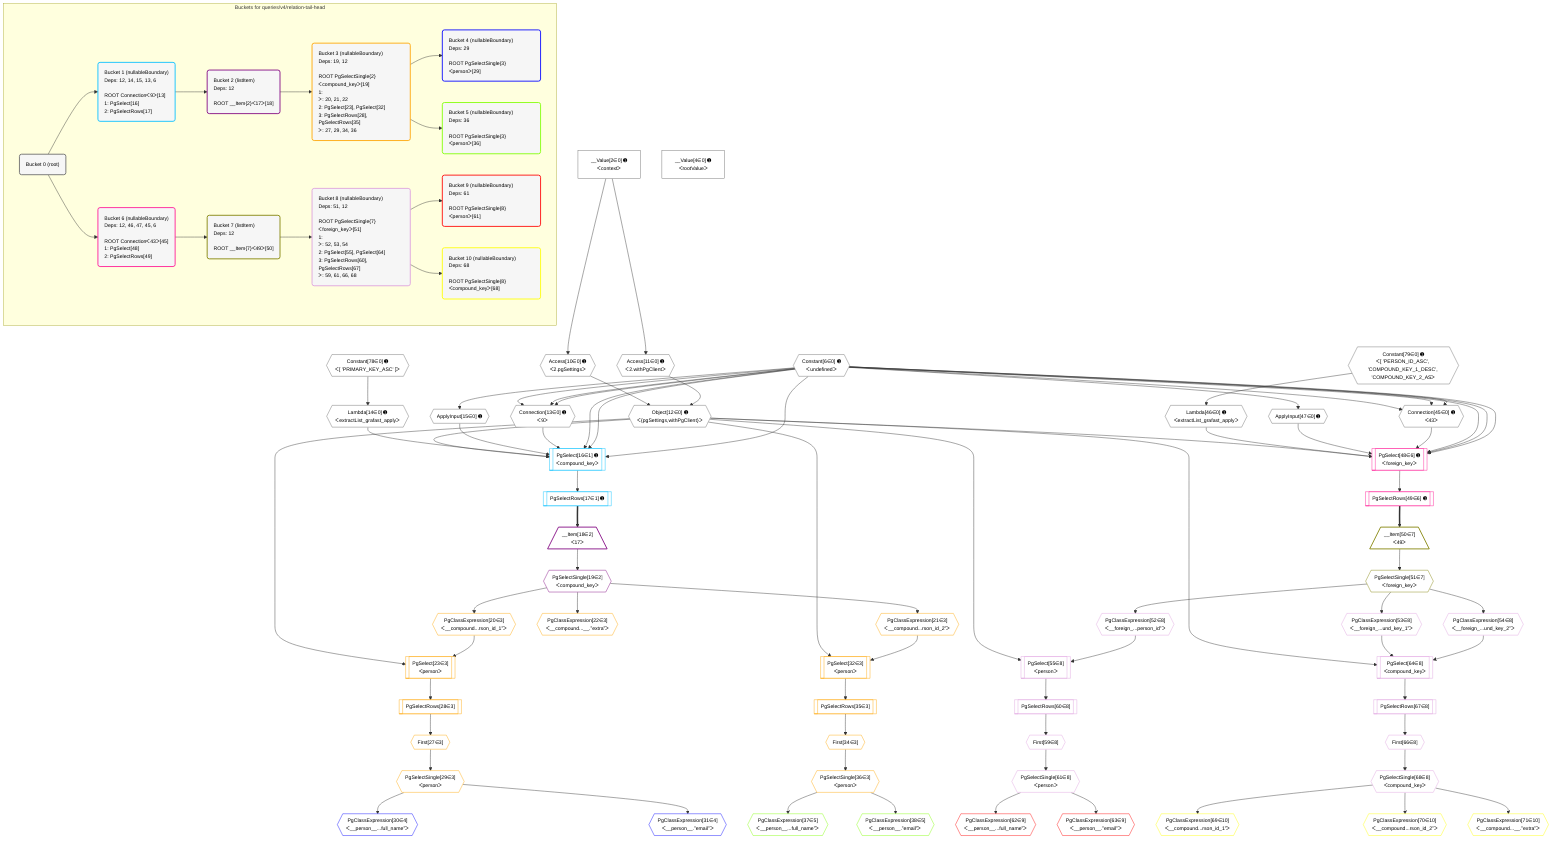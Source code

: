%%{init: {'themeVariables': { 'fontSize': '12px'}}}%%
graph TD
    classDef path fill:#eee,stroke:#000,color:#000
    classDef plan fill:#fff,stroke-width:1px,color:#000
    classDef itemplan fill:#fff,stroke-width:2px,color:#000
    classDef unbatchedplan fill:#dff,stroke-width:1px,color:#000
    classDef sideeffectplan fill:#fcc,stroke-width:2px,color:#000
    classDef bucket fill:#f6f6f6,color:#000,stroke-width:2px,text-align:left


    %% plan dependencies
    Connection13{{"Connection[13∈0] ➊<br />ᐸ9ᐳ"}}:::plan
    Constant6{{"Constant[6∈0] ➊<br />ᐸundefinedᐳ"}}:::plan
    Constant6 & Constant6 & Constant6 --> Connection13
    Connection45{{"Connection[45∈0] ➊<br />ᐸ43ᐳ"}}:::plan
    Constant6 & Constant6 & Constant6 --> Connection45
    Object12{{"Object[12∈0] ➊<br />ᐸ{pgSettings,withPgClient}ᐳ"}}:::plan
    Access10{{"Access[10∈0] ➊<br />ᐸ2.pgSettingsᐳ"}}:::plan
    Access11{{"Access[11∈0] ➊<br />ᐸ2.withPgClientᐳ"}}:::plan
    Access10 & Access11 --> Object12
    __Value2["__Value[2∈0] ➊<br />ᐸcontextᐳ"]:::plan
    __Value2 --> Access10
    __Value2 --> Access11
    Lambda14{{"Lambda[14∈0] ➊<br />ᐸextractList_grafast_applyᐳ"}}:::plan
    Constant78{{"Constant[78∈0] ➊<br />ᐸ[ 'PRIMARY_KEY_ASC' ]ᐳ"}}:::plan
    Constant78 --> Lambda14
    ApplyInput15{{"ApplyInput[15∈0] ➊"}}:::plan
    Constant6 --> ApplyInput15
    Lambda46{{"Lambda[46∈0] ➊<br />ᐸextractList_grafast_applyᐳ"}}:::plan
    Constant79{{"Constant[79∈0] ➊<br />ᐸ[ 'PERSON_ID_ASC', 'COMPOUND_KEY_1_DESC', 'COMPOUND_KEY_2_ASᐳ"}}:::plan
    Constant79 --> Lambda46
    ApplyInput47{{"ApplyInput[47∈0] ➊"}}:::plan
    Constant6 --> ApplyInput47
    __Value4["__Value[4∈0] ➊<br />ᐸrootValueᐳ"]:::plan
    PgSelect16[["PgSelect[16∈1] ➊<br />ᐸcompound_keyᐳ"]]:::plan
    Object12 & Lambda14 & ApplyInput15 & Connection13 & Constant6 & Constant6 & Constant6 --> PgSelect16
    PgSelectRows17[["PgSelectRows[17∈1] ➊"]]:::plan
    PgSelect16 --> PgSelectRows17
    __Item18[/"__Item[18∈2]<br />ᐸ17ᐳ"\]:::itemplan
    PgSelectRows17 ==> __Item18
    PgSelectSingle19{{"PgSelectSingle[19∈2]<br />ᐸcompound_keyᐳ"}}:::plan
    __Item18 --> PgSelectSingle19
    PgSelect23[["PgSelect[23∈3]<br />ᐸpersonᐳ"]]:::plan
    PgClassExpression20{{"PgClassExpression[20∈3]<br />ᐸ__compound...rson_id_1”ᐳ"}}:::plan
    Object12 & PgClassExpression20 --> PgSelect23
    PgSelect32[["PgSelect[32∈3]<br />ᐸpersonᐳ"]]:::plan
    PgClassExpression21{{"PgClassExpression[21∈3]<br />ᐸ__compound...rson_id_2”ᐳ"}}:::plan
    Object12 & PgClassExpression21 --> PgSelect32
    PgSelectSingle19 --> PgClassExpression20
    PgSelectSingle19 --> PgClassExpression21
    PgClassExpression22{{"PgClassExpression[22∈3]<br />ᐸ__compound...__.”extra”ᐳ"}}:::plan
    PgSelectSingle19 --> PgClassExpression22
    First27{{"First[27∈3]"}}:::plan
    PgSelectRows28[["PgSelectRows[28∈3]"]]:::plan
    PgSelectRows28 --> First27
    PgSelect23 --> PgSelectRows28
    PgSelectSingle29{{"PgSelectSingle[29∈3]<br />ᐸpersonᐳ"}}:::plan
    First27 --> PgSelectSingle29
    First34{{"First[34∈3]"}}:::plan
    PgSelectRows35[["PgSelectRows[35∈3]"]]:::plan
    PgSelectRows35 --> First34
    PgSelect32 --> PgSelectRows35
    PgSelectSingle36{{"PgSelectSingle[36∈3]<br />ᐸpersonᐳ"}}:::plan
    First34 --> PgSelectSingle36
    PgClassExpression30{{"PgClassExpression[30∈4]<br />ᐸ__person__...full_name”ᐳ"}}:::plan
    PgSelectSingle29 --> PgClassExpression30
    PgClassExpression31{{"PgClassExpression[31∈4]<br />ᐸ__person__.”email”ᐳ"}}:::plan
    PgSelectSingle29 --> PgClassExpression31
    PgClassExpression37{{"PgClassExpression[37∈5]<br />ᐸ__person__...full_name”ᐳ"}}:::plan
    PgSelectSingle36 --> PgClassExpression37
    PgClassExpression38{{"PgClassExpression[38∈5]<br />ᐸ__person__.”email”ᐳ"}}:::plan
    PgSelectSingle36 --> PgClassExpression38
    PgSelect48[["PgSelect[48∈6] ➊<br />ᐸforeign_keyᐳ"]]:::plan
    Object12 & Lambda46 & ApplyInput47 & Connection45 & Constant6 & Constant6 & Constant6 --> PgSelect48
    PgSelectRows49[["PgSelectRows[49∈6] ➊"]]:::plan
    PgSelect48 --> PgSelectRows49
    __Item50[/"__Item[50∈7]<br />ᐸ49ᐳ"\]:::itemplan
    PgSelectRows49 ==> __Item50
    PgSelectSingle51{{"PgSelectSingle[51∈7]<br />ᐸforeign_keyᐳ"}}:::plan
    __Item50 --> PgSelectSingle51
    PgSelect64[["PgSelect[64∈8]<br />ᐸcompound_keyᐳ"]]:::plan
    PgClassExpression53{{"PgClassExpression[53∈8]<br />ᐸ__foreign_...und_key_1”ᐳ"}}:::plan
    PgClassExpression54{{"PgClassExpression[54∈8]<br />ᐸ__foreign_...und_key_2”ᐳ"}}:::plan
    Object12 & PgClassExpression53 & PgClassExpression54 --> PgSelect64
    PgSelect55[["PgSelect[55∈8]<br />ᐸpersonᐳ"]]:::plan
    PgClassExpression52{{"PgClassExpression[52∈8]<br />ᐸ__foreign_...person_id”ᐳ"}}:::plan
    Object12 & PgClassExpression52 --> PgSelect55
    PgSelectSingle51 --> PgClassExpression52
    PgSelectSingle51 --> PgClassExpression53
    PgSelectSingle51 --> PgClassExpression54
    First59{{"First[59∈8]"}}:::plan
    PgSelectRows60[["PgSelectRows[60∈8]"]]:::plan
    PgSelectRows60 --> First59
    PgSelect55 --> PgSelectRows60
    PgSelectSingle61{{"PgSelectSingle[61∈8]<br />ᐸpersonᐳ"}}:::plan
    First59 --> PgSelectSingle61
    First66{{"First[66∈8]"}}:::plan
    PgSelectRows67[["PgSelectRows[67∈8]"]]:::plan
    PgSelectRows67 --> First66
    PgSelect64 --> PgSelectRows67
    PgSelectSingle68{{"PgSelectSingle[68∈8]<br />ᐸcompound_keyᐳ"}}:::plan
    First66 --> PgSelectSingle68
    PgClassExpression62{{"PgClassExpression[62∈9]<br />ᐸ__person__...full_name”ᐳ"}}:::plan
    PgSelectSingle61 --> PgClassExpression62
    PgClassExpression63{{"PgClassExpression[63∈9]<br />ᐸ__person__.”email”ᐳ"}}:::plan
    PgSelectSingle61 --> PgClassExpression63
    PgClassExpression69{{"PgClassExpression[69∈10]<br />ᐸ__compound...rson_id_1”ᐳ"}}:::plan
    PgSelectSingle68 --> PgClassExpression69
    PgClassExpression70{{"PgClassExpression[70∈10]<br />ᐸ__compound...rson_id_2”ᐳ"}}:::plan
    PgSelectSingle68 --> PgClassExpression70
    PgClassExpression71{{"PgClassExpression[71∈10]<br />ᐸ__compound...__.”extra”ᐳ"}}:::plan
    PgSelectSingle68 --> PgClassExpression71

    %% define steps

    subgraph "Buckets for queries/v4/relation-tail-head"
    Bucket0("Bucket 0 (root)"):::bucket
    classDef bucket0 stroke:#696969
    class Bucket0,__Value2,__Value4,Constant6,Access10,Access11,Object12,Connection13,Lambda14,ApplyInput15,Connection45,Lambda46,ApplyInput47,Constant78,Constant79 bucket0
    Bucket1("Bucket 1 (nullableBoundary)<br />Deps: 12, 14, 15, 13, 6<br /><br />ROOT Connectionᐸ9ᐳ[13]<br />1: PgSelect[16]<br />2: PgSelectRows[17]"):::bucket
    classDef bucket1 stroke:#00bfff
    class Bucket1,PgSelect16,PgSelectRows17 bucket1
    Bucket2("Bucket 2 (listItem)<br />Deps: 12<br /><br />ROOT __Item{2}ᐸ17ᐳ[18]"):::bucket
    classDef bucket2 stroke:#7f007f
    class Bucket2,__Item18,PgSelectSingle19 bucket2
    Bucket3("Bucket 3 (nullableBoundary)<br />Deps: 19, 12<br /><br />ROOT PgSelectSingle{2}ᐸcompound_keyᐳ[19]<br />1: <br />ᐳ: 20, 21, 22<br />2: PgSelect[23], PgSelect[32]<br />3: PgSelectRows[28], PgSelectRows[35]<br />ᐳ: 27, 29, 34, 36"):::bucket
    classDef bucket3 stroke:#ffa500
    class Bucket3,PgClassExpression20,PgClassExpression21,PgClassExpression22,PgSelect23,First27,PgSelectRows28,PgSelectSingle29,PgSelect32,First34,PgSelectRows35,PgSelectSingle36 bucket3
    Bucket4("Bucket 4 (nullableBoundary)<br />Deps: 29<br /><br />ROOT PgSelectSingle{3}ᐸpersonᐳ[29]"):::bucket
    classDef bucket4 stroke:#0000ff
    class Bucket4,PgClassExpression30,PgClassExpression31 bucket4
    Bucket5("Bucket 5 (nullableBoundary)<br />Deps: 36<br /><br />ROOT PgSelectSingle{3}ᐸpersonᐳ[36]"):::bucket
    classDef bucket5 stroke:#7fff00
    class Bucket5,PgClassExpression37,PgClassExpression38 bucket5
    Bucket6("Bucket 6 (nullableBoundary)<br />Deps: 12, 46, 47, 45, 6<br /><br />ROOT Connectionᐸ43ᐳ[45]<br />1: PgSelect[48]<br />2: PgSelectRows[49]"):::bucket
    classDef bucket6 stroke:#ff1493
    class Bucket6,PgSelect48,PgSelectRows49 bucket6
    Bucket7("Bucket 7 (listItem)<br />Deps: 12<br /><br />ROOT __Item{7}ᐸ49ᐳ[50]"):::bucket
    classDef bucket7 stroke:#808000
    class Bucket7,__Item50,PgSelectSingle51 bucket7
    Bucket8("Bucket 8 (nullableBoundary)<br />Deps: 51, 12<br /><br />ROOT PgSelectSingle{7}ᐸforeign_keyᐳ[51]<br />1: <br />ᐳ: 52, 53, 54<br />2: PgSelect[55], PgSelect[64]<br />3: PgSelectRows[60], PgSelectRows[67]<br />ᐳ: 59, 61, 66, 68"):::bucket
    classDef bucket8 stroke:#dda0dd
    class Bucket8,PgClassExpression52,PgClassExpression53,PgClassExpression54,PgSelect55,First59,PgSelectRows60,PgSelectSingle61,PgSelect64,First66,PgSelectRows67,PgSelectSingle68 bucket8
    Bucket9("Bucket 9 (nullableBoundary)<br />Deps: 61<br /><br />ROOT PgSelectSingle{8}ᐸpersonᐳ[61]"):::bucket
    classDef bucket9 stroke:#ff0000
    class Bucket9,PgClassExpression62,PgClassExpression63 bucket9
    Bucket10("Bucket 10 (nullableBoundary)<br />Deps: 68<br /><br />ROOT PgSelectSingle{8}ᐸcompound_keyᐳ[68]"):::bucket
    classDef bucket10 stroke:#ffff00
    class Bucket10,PgClassExpression69,PgClassExpression70,PgClassExpression71 bucket10
    Bucket0 --> Bucket1 & Bucket6
    Bucket1 --> Bucket2
    Bucket2 --> Bucket3
    Bucket3 --> Bucket4 & Bucket5
    Bucket6 --> Bucket7
    Bucket7 --> Bucket8
    Bucket8 --> Bucket9 & Bucket10
    end
